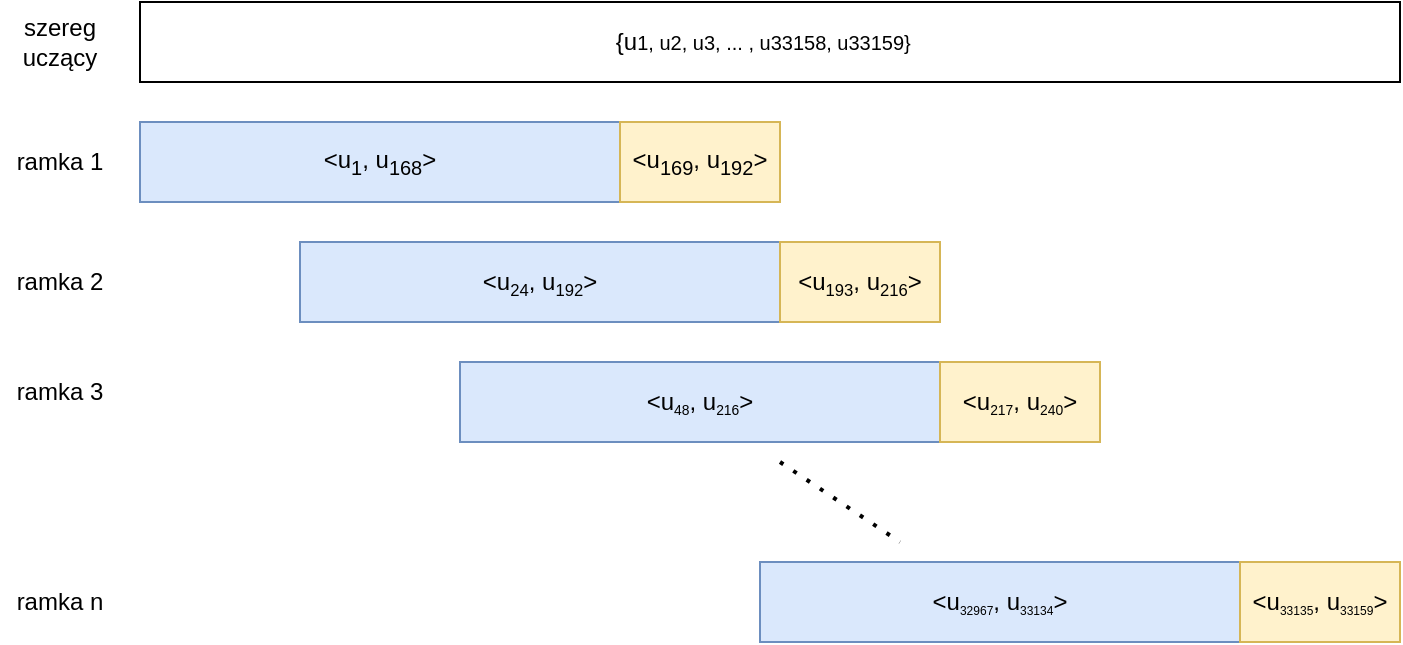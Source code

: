 <mxfile version="22.0.8" type="device">
  <diagram name="Strona-1" id="TQj_km7BCmCdhCnHU-Kv">
    <mxGraphModel dx="819" dy="433" grid="1" gridSize="10" guides="1" tooltips="1" connect="1" arrows="1" fold="1" page="1" pageScale="1" pageWidth="827" pageHeight="1169" math="0" shadow="0">
      <root>
        <mxCell id="0" />
        <mxCell id="1" parent="0" />
        <mxCell id="V-yhbQo1DXcv5XTAtJDy-1" value="{u&lt;span style=&quot;font-size: 10px;&quot;&gt;1, u2, u3, ... , u33158, u33159}&lt;/span&gt;&amp;nbsp;&amp;nbsp;" style="rounded=0;whiteSpace=wrap;html=1;" vertex="1" parent="1">
          <mxGeometry x="80" y="420" width="630" height="40" as="geometry" />
        </mxCell>
        <mxCell id="V-yhbQo1DXcv5XTAtJDy-32" value="&amp;lt;u&lt;sub&gt;1&lt;/sub&gt;, u&lt;sub&gt;168&lt;/sub&gt;&amp;gt;" style="rounded=0;whiteSpace=wrap;html=1;fillColor=#dae8fc;strokeColor=#6c8ebf;" vertex="1" parent="1">
          <mxGeometry x="80" y="480" width="240" height="40" as="geometry" />
        </mxCell>
        <mxCell id="V-yhbQo1DXcv5XTAtJDy-33" value="&amp;lt;u&lt;sub style=&quot;border-color: var(--border-color);&quot;&gt;169&lt;/sub&gt;, u&lt;sub style=&quot;border-color: var(--border-color);&quot;&gt;192&lt;/sub&gt;&amp;gt;" style="rounded=0;whiteSpace=wrap;html=1;fillColor=#fff2cc;strokeColor=#d6b656;" vertex="1" parent="1">
          <mxGeometry x="320" y="480" width="80" height="40" as="geometry" />
        </mxCell>
        <mxCell id="V-yhbQo1DXcv5XTAtJDy-34" value="&amp;lt;u&lt;span style=&quot;font-size: 10px;&quot;&gt;&lt;sub&gt;24&lt;/sub&gt;&lt;/span&gt;, u&lt;span style=&quot;font-size: 10px;&quot;&gt;&lt;sub&gt;192&lt;/sub&gt;&lt;/span&gt;&amp;gt;" style="rounded=0;whiteSpace=wrap;html=1;fillColor=#dae8fc;strokeColor=#6c8ebf;" vertex="1" parent="1">
          <mxGeometry x="160" y="540" width="240" height="40" as="geometry" />
        </mxCell>
        <mxCell id="V-yhbQo1DXcv5XTAtJDy-35" value="&amp;lt;u&lt;span style=&quot;font-size: 10px;&quot;&gt;&lt;sub&gt;193&lt;/sub&gt;&lt;/span&gt;, u&lt;span style=&quot;font-size: 10px;&quot;&gt;&lt;sub&gt;216&lt;/sub&gt;&lt;/span&gt;&amp;gt;" style="rounded=0;whiteSpace=wrap;html=1;fillColor=#fff2cc;strokeColor=#d6b656;" vertex="1" parent="1">
          <mxGeometry x="400" y="540" width="80" height="40" as="geometry" />
        </mxCell>
        <mxCell id="V-yhbQo1DXcv5XTAtJDy-36" value="&amp;lt;u&lt;span style=&quot;font-size: 8.333px;&quot;&gt;&lt;sub&gt;48&lt;/sub&gt;&lt;/span&gt;, u&lt;span style=&quot;font-size: 8.333px;&quot;&gt;&lt;sub&gt;216&lt;/sub&gt;&lt;/span&gt;&amp;gt;" style="rounded=0;whiteSpace=wrap;html=1;fillColor=#dae8fc;strokeColor=#6c8ebf;" vertex="1" parent="1">
          <mxGeometry x="240" y="600" width="240" height="40" as="geometry" />
        </mxCell>
        <mxCell id="V-yhbQo1DXcv5XTAtJDy-37" value="&amp;lt;u&lt;span style=&quot;font-size: 8.333px;&quot;&gt;&lt;sub&gt;217&lt;/sub&gt;&lt;/span&gt;, u&lt;span style=&quot;font-size: 8.333px;&quot;&gt;&lt;sub&gt;240&lt;/sub&gt;&lt;/span&gt;&amp;gt;" style="rounded=0;whiteSpace=wrap;html=1;fillColor=#fff2cc;strokeColor=#d6b656;" vertex="1" parent="1">
          <mxGeometry x="480" y="600" width="80" height="40" as="geometry" />
        </mxCell>
        <mxCell id="V-yhbQo1DXcv5XTAtJDy-39" value="szereg uczący" style="text;html=1;strokeColor=none;fillColor=none;align=center;verticalAlign=middle;whiteSpace=wrap;rounded=0;" vertex="1" parent="1">
          <mxGeometry x="10" y="425" width="60" height="30" as="geometry" />
        </mxCell>
        <mxCell id="V-yhbQo1DXcv5XTAtJDy-40" value="ramka 1" style="text;html=1;strokeColor=none;fillColor=none;align=center;verticalAlign=middle;whiteSpace=wrap;rounded=0;" vertex="1" parent="1">
          <mxGeometry x="10" y="485" width="60" height="30" as="geometry" />
        </mxCell>
        <mxCell id="V-yhbQo1DXcv5XTAtJDy-41" value="ramka 2" style="text;html=1;strokeColor=none;fillColor=none;align=center;verticalAlign=middle;whiteSpace=wrap;rounded=0;" vertex="1" parent="1">
          <mxGeometry x="10" y="545" width="60" height="30" as="geometry" />
        </mxCell>
        <mxCell id="V-yhbQo1DXcv5XTAtJDy-42" value="ramka 3" style="text;html=1;strokeColor=none;fillColor=none;align=center;verticalAlign=middle;whiteSpace=wrap;rounded=0;" vertex="1" parent="1">
          <mxGeometry x="10" y="600" width="60" height="30" as="geometry" />
        </mxCell>
        <mxCell id="V-yhbQo1DXcv5XTAtJDy-43" value="&amp;lt;u&lt;span style=&quot;font-size: 6.944px;&quot;&gt;&lt;sub style=&quot;font-size: 6px;&quot;&gt;32967&lt;/sub&gt;&lt;/span&gt;, u&lt;span style=&quot;font-size: 8.333px;&quot;&gt;&lt;sub style=&quot;font-size: 6px;&quot;&gt;33134&lt;/sub&gt;&lt;/span&gt;&amp;gt;" style="rounded=0;whiteSpace=wrap;html=1;fillColor=#dae8fc;strokeColor=#6c8ebf;" vertex="1" parent="1">
          <mxGeometry x="390" y="700" width="240" height="40" as="geometry" />
        </mxCell>
        <mxCell id="V-yhbQo1DXcv5XTAtJDy-44" value="&amp;lt;u&lt;span style=&quot;font-size: 8.333px;&quot;&gt;&lt;sub style=&quot;font-size: 6px;&quot;&gt;33135&lt;/sub&gt;&lt;/span&gt;, u&lt;span style=&quot;font-size: 6.944px;&quot;&gt;&lt;sub style=&quot;font-size: 6px;&quot;&gt;33159&lt;/sub&gt;&lt;/span&gt;&amp;gt;" style="rounded=0;whiteSpace=wrap;html=1;fillColor=#fff2cc;strokeColor=#d6b656;" vertex="1" parent="1">
          <mxGeometry x="630" y="700" width="80" height="40" as="geometry" />
        </mxCell>
        <mxCell id="V-yhbQo1DXcv5XTAtJDy-46" value="" style="endArrow=none;dashed=1;html=1;dashPattern=1 3;strokeWidth=2;rounded=0;" edge="1" parent="1">
          <mxGeometry width="50" height="50" relative="1" as="geometry">
            <mxPoint x="400" y="650" as="sourcePoint" />
            <mxPoint x="460" y="690" as="targetPoint" />
          </mxGeometry>
        </mxCell>
        <mxCell id="V-yhbQo1DXcv5XTAtJDy-47" value="ramka n" style="text;html=1;strokeColor=none;fillColor=none;align=center;verticalAlign=middle;whiteSpace=wrap;rounded=0;" vertex="1" parent="1">
          <mxGeometry x="10" y="705" width="60" height="30" as="geometry" />
        </mxCell>
      </root>
    </mxGraphModel>
  </diagram>
</mxfile>
